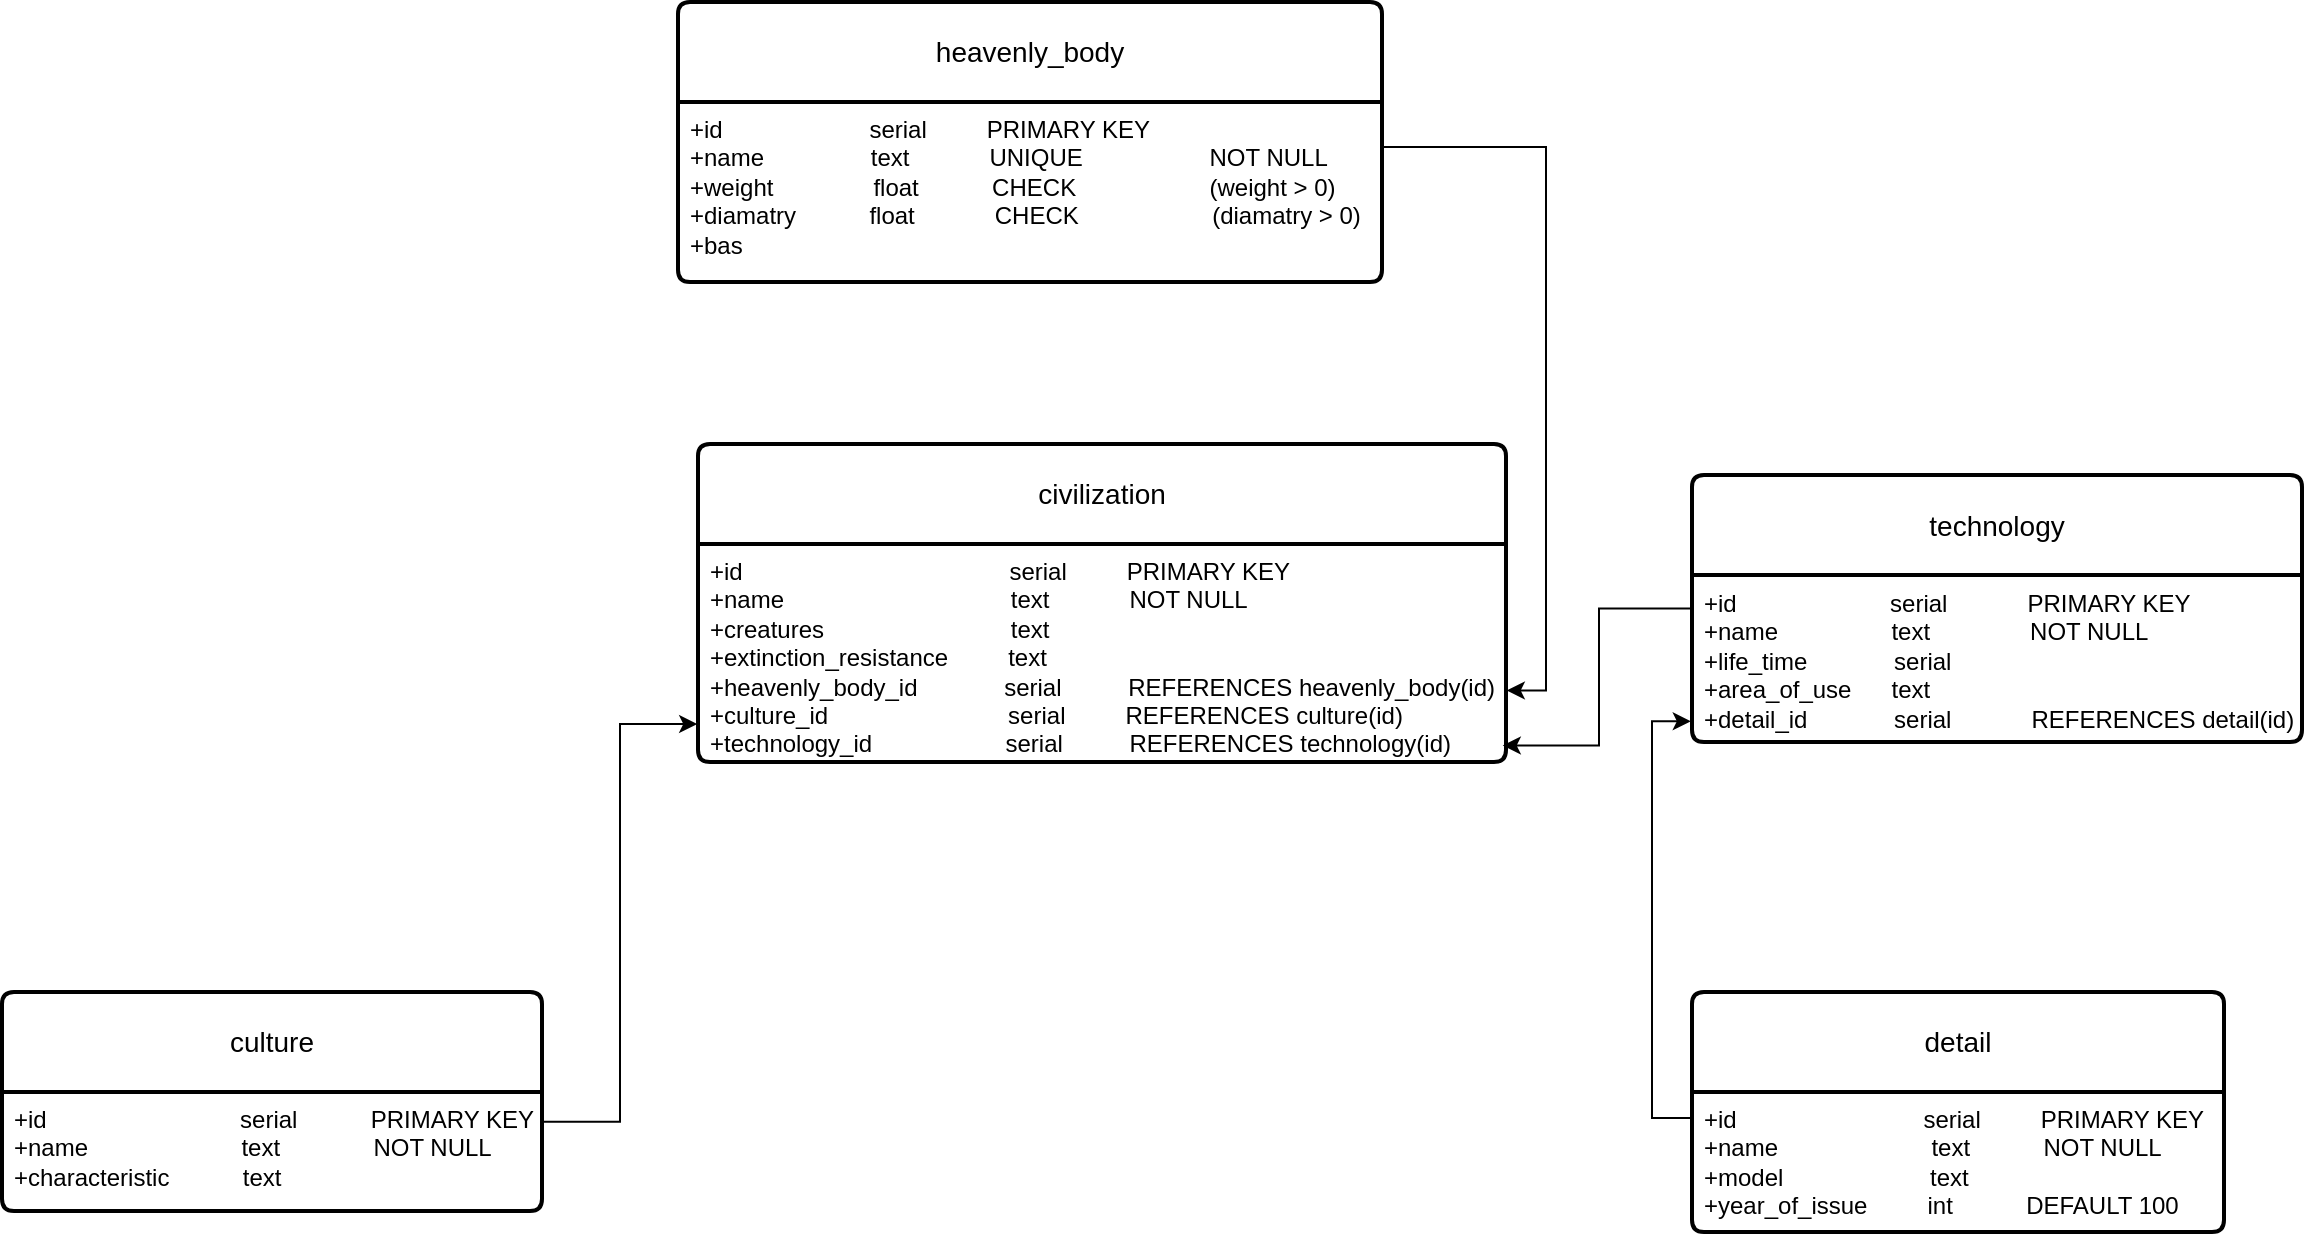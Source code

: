 <mxfile version="23.1.5" type="device">
  <diagram name="Страница — 1" id="gwiKWopHcoj25q2YkUQp">
    <mxGraphModel dx="1690" dy="603" grid="0" gridSize="10" guides="1" tooltips="1" connect="1" arrows="1" fold="1" page="0" pageScale="1" pageWidth="827" pageHeight="1169" math="0" shadow="0">
      <root>
        <mxCell id="0" />
        <mxCell id="1" parent="0" />
        <mxCell id="g9nBR0Q08pUEuEZV9WjA-49" value="heavenly_body" style="swimlane;childLayout=stackLayout;horizontal=1;startSize=50;horizontalStack=0;rounded=1;fontSize=14;fontStyle=0;strokeWidth=2;resizeParent=0;resizeLast=1;shadow=0;dashed=0;align=center;arcSize=4;whiteSpace=wrap;html=1;" parent="1" vertex="1">
          <mxGeometry x="236" y="73" width="352" height="140" as="geometry" />
        </mxCell>
        <mxCell id="g9nBR0Q08pUEuEZV9WjA-50" value="+id&amp;nbsp; &amp;nbsp; &amp;nbsp; &amp;nbsp; &amp;nbsp; &amp;nbsp; &amp;nbsp; &amp;nbsp; &amp;nbsp; &amp;nbsp; &amp;nbsp; serial&amp;nbsp; &amp;nbsp; &amp;nbsp; &amp;nbsp; &amp;nbsp;PRIMARY KEY&amp;nbsp;&amp;nbsp;&lt;br&gt;+name&amp;nbsp; &amp;nbsp; &amp;nbsp; &amp;nbsp; &amp;nbsp; &amp;nbsp; &amp;nbsp; &amp;nbsp; text&amp;nbsp; &amp;nbsp; &amp;nbsp; &amp;nbsp; &amp;nbsp; &amp;nbsp; UNIQUE &lt;span style=&quot;&quot;&gt;&lt;span style=&quot;white-space: pre;&quot;&gt;&amp;nbsp;&amp;nbsp;&amp;nbsp;&amp;nbsp;&lt;/span&gt;&lt;/span&gt;&amp;nbsp; &amp;nbsp; &amp;nbsp; &amp;nbsp; &amp;nbsp; &amp;nbsp; &amp;nbsp; NOT NULL&lt;br&gt;+weight&amp;nbsp; &amp;nbsp; &amp;nbsp; &amp;nbsp; &amp;nbsp; &amp;nbsp; &amp;nbsp; &amp;nbsp;float&amp;nbsp; &amp;nbsp; &amp;nbsp; &amp;nbsp; &amp;nbsp; &amp;nbsp;CHECK&amp;nbsp; &amp;nbsp; &amp;nbsp; &amp;nbsp; &amp;nbsp; &amp;nbsp; &amp;nbsp; &amp;nbsp; &amp;nbsp; &amp;nbsp; (weight &amp;gt; 0)&lt;br&gt;+diamatry&amp;nbsp; &amp;nbsp; &amp;nbsp; &amp;nbsp; &amp;nbsp; &amp;nbsp;float&amp;nbsp; &amp;nbsp; &amp;nbsp; &amp;nbsp; &amp;nbsp; &amp;nbsp; CHECK&amp;nbsp; &amp;nbsp; &amp;nbsp; &amp;nbsp; &amp;nbsp; &amp;nbsp; &amp;nbsp; &amp;nbsp; &amp;nbsp; &amp;nbsp; (diamatry &amp;gt; 0)&lt;br&gt;+bas" style="align=left;strokeColor=none;fillColor=none;spacingLeft=4;fontSize=12;verticalAlign=top;resizable=0;rotatable=0;part=1;html=1;" parent="g9nBR0Q08pUEuEZV9WjA-49" vertex="1">
          <mxGeometry y="50" width="352" height="90" as="geometry" />
        </mxCell>
        <mxCell id="g9nBR0Q08pUEuEZV9WjA-63" value="technology" style="swimlane;childLayout=stackLayout;horizontal=1;startSize=50;horizontalStack=0;rounded=1;fontSize=14;fontStyle=0;strokeWidth=2;resizeParent=0;resizeLast=1;shadow=0;dashed=0;align=center;arcSize=4;whiteSpace=wrap;html=1;" parent="1" vertex="1">
          <mxGeometry x="743" y="309.5" width="305" height="133.5" as="geometry" />
        </mxCell>
        <mxCell id="g9nBR0Q08pUEuEZV9WjA-64" value="+id&amp;nbsp; &amp;nbsp; &amp;nbsp; &amp;nbsp; &amp;nbsp; &amp;nbsp; &amp;nbsp; &amp;nbsp; &amp;nbsp; &amp;nbsp; &amp;nbsp; &amp;nbsp;serial&amp;nbsp; &amp;nbsp; &amp;nbsp; &amp;nbsp; &amp;nbsp; &amp;nbsp; PRIMARY KEY&lt;br&gt;+name&amp;nbsp; &amp;nbsp; &amp;nbsp; &amp;nbsp; &amp;nbsp; &amp;nbsp; &amp;nbsp; &amp;nbsp; &amp;nbsp;text&amp;nbsp; &amp;nbsp; &amp;nbsp; &amp;nbsp; &amp;nbsp; &amp;nbsp; &amp;nbsp; &amp;nbsp;NOT NULL&lt;br&gt;+life_time&amp;nbsp; &amp;nbsp; &amp;nbsp; &amp;nbsp; &amp;nbsp; &amp;nbsp; &amp;nbsp;serial&lt;br&gt;+area_of_use&amp;nbsp; &amp;nbsp; &amp;nbsp; text&lt;br&gt;+detail_id&amp;nbsp; &amp;nbsp; &amp;nbsp; &amp;nbsp; &amp;nbsp; &amp;nbsp; &amp;nbsp;serial&amp;nbsp; &amp;nbsp; &amp;nbsp; &amp;nbsp; &amp;nbsp; &amp;nbsp; REFERENCES detail(id)&amp;nbsp; &amp;nbsp;&amp;nbsp;" style="align=left;strokeColor=none;fillColor=none;spacingLeft=4;fontSize=12;verticalAlign=top;resizable=0;rotatable=0;part=1;html=1;" parent="g9nBR0Q08pUEuEZV9WjA-63" vertex="1">
          <mxGeometry y="50" width="305" height="83.5" as="geometry" />
        </mxCell>
        <mxCell id="g9nBR0Q08pUEuEZV9WjA-65" value="civilization" style="swimlane;childLayout=stackLayout;horizontal=1;startSize=50;horizontalStack=0;rounded=1;fontSize=14;fontStyle=0;strokeWidth=2;resizeParent=0;resizeLast=1;shadow=0;dashed=0;align=center;arcSize=4;whiteSpace=wrap;html=1;" parent="1" vertex="1">
          <mxGeometry x="246" y="294" width="404" height="159" as="geometry" />
        </mxCell>
        <mxCell id="g9nBR0Q08pUEuEZV9WjA-66" value="+id&amp;nbsp; &amp;nbsp; &amp;nbsp; &amp;nbsp; &amp;nbsp; &amp;nbsp; &amp;nbsp; &amp;nbsp; &amp;nbsp; &amp;nbsp; &amp;nbsp; &amp;nbsp; &amp;nbsp; &amp;nbsp; &amp;nbsp; &amp;nbsp; &amp;nbsp; &amp;nbsp; &amp;nbsp; &amp;nbsp; serial&amp;nbsp; &amp;nbsp; &amp;nbsp; &amp;nbsp; &amp;nbsp;PRIMARY KEY&lt;br&gt;+name&amp;nbsp; &amp;nbsp; &amp;nbsp; &amp;nbsp; &amp;nbsp; &amp;nbsp; &amp;nbsp; &amp;nbsp; &amp;nbsp; &amp;nbsp; &amp;nbsp; &amp;nbsp; &amp;nbsp; &amp;nbsp; &amp;nbsp; &amp;nbsp; &amp;nbsp; text&amp;nbsp; &amp;nbsp; &amp;nbsp; &amp;nbsp; &amp;nbsp; &amp;nbsp; NOT NULL&lt;br&gt;+creatures&amp;nbsp; &amp;nbsp; &amp;nbsp; &amp;nbsp; &amp;nbsp; &amp;nbsp; &amp;nbsp; &amp;nbsp; &amp;nbsp; &amp;nbsp; &amp;nbsp; &amp;nbsp; &amp;nbsp; &amp;nbsp; text&lt;br&gt;+extinction_resistance&amp;nbsp; &amp;nbsp; &amp;nbsp; &amp;nbsp; &amp;nbsp;text&lt;br&gt;+heavenly_body_id&amp;nbsp; &amp;nbsp; &amp;nbsp; &amp;nbsp; &amp;nbsp; &amp;nbsp; &amp;nbsp;serial&amp;nbsp; &amp;nbsp; &amp;nbsp; &amp;nbsp; &amp;nbsp;&amp;nbsp;REFERENCES heavenly_body(id)&lt;br&gt;+culture_id&amp;nbsp; &amp;nbsp; &amp;nbsp; &amp;nbsp; &amp;nbsp; &amp;nbsp; &amp;nbsp; &amp;nbsp; &amp;nbsp; &amp;nbsp; &amp;nbsp; &amp;nbsp; &amp;nbsp; &amp;nbsp;serial&amp;nbsp; &amp;nbsp; &amp;nbsp; &amp;nbsp; &amp;nbsp;REFERENCES culture(id)&lt;br&gt;+technology_id&amp;nbsp; &amp;nbsp; &amp;nbsp; &amp;nbsp; &amp;nbsp; &amp;nbsp; &amp;nbsp; &amp;nbsp; &amp;nbsp; &amp;nbsp; serial&amp;nbsp; &amp;nbsp; &amp;nbsp; &amp;nbsp; &amp;nbsp;&amp;nbsp;REFERENCES technology(id)" style="align=left;strokeColor=none;fillColor=none;spacingLeft=4;fontSize=12;verticalAlign=top;resizable=0;rotatable=0;part=1;html=1;" parent="g9nBR0Q08pUEuEZV9WjA-65" vertex="1">
          <mxGeometry y="50" width="404" height="109" as="geometry" />
        </mxCell>
        <mxCell id="g9nBR0Q08pUEuEZV9WjA-67" value="culture" style="swimlane;childLayout=stackLayout;horizontal=1;startSize=50;horizontalStack=0;rounded=1;fontSize=14;fontStyle=0;strokeWidth=2;resizeParent=0;resizeLast=1;shadow=0;dashed=0;align=center;arcSize=4;whiteSpace=wrap;html=1;" parent="1" vertex="1">
          <mxGeometry x="-102" y="568" width="270" height="109.5" as="geometry" />
        </mxCell>
        <mxCell id="g9nBR0Q08pUEuEZV9WjA-68" value="+id&amp;nbsp; &amp;nbsp; &amp;nbsp; &amp;nbsp; &amp;nbsp; &amp;nbsp; &amp;nbsp; &amp;nbsp; &amp;nbsp; &amp;nbsp; &amp;nbsp; &amp;nbsp; &amp;nbsp; &amp;nbsp; &amp;nbsp;serial&amp;nbsp; &amp;nbsp; &amp;nbsp; &amp;nbsp; &amp;nbsp; &amp;nbsp;PRIMARY KEY&lt;br&gt;+name&amp;nbsp; &amp;nbsp; &amp;nbsp; &amp;nbsp; &amp;nbsp; &amp;nbsp; &amp;nbsp; &amp;nbsp; &amp;nbsp; &amp;nbsp; &amp;nbsp; &amp;nbsp;text&amp;nbsp; &amp;nbsp; &amp;nbsp; &amp;nbsp; &amp;nbsp; &amp;nbsp; &amp;nbsp; NOT NULL&lt;br&gt;+characteristic&amp;nbsp; &amp;nbsp; &amp;nbsp; &amp;nbsp; &amp;nbsp; &amp;nbsp;text" style="align=left;strokeColor=none;fillColor=none;spacingLeft=4;fontSize=12;verticalAlign=top;resizable=0;rotatable=0;part=1;html=1;" parent="g9nBR0Q08pUEuEZV9WjA-67" vertex="1">
          <mxGeometry y="50" width="270" height="59.5" as="geometry" />
        </mxCell>
        <mxCell id="g9nBR0Q08pUEuEZV9WjA-69" value="detail" style="swimlane;childLayout=stackLayout;horizontal=1;startSize=50;horizontalStack=0;rounded=1;fontSize=14;fontStyle=0;strokeWidth=2;resizeParent=0;resizeLast=1;shadow=0;dashed=0;align=center;arcSize=4;whiteSpace=wrap;html=1;" parent="1" vertex="1">
          <mxGeometry x="743" y="568" width="266" height="120" as="geometry" />
        </mxCell>
        <mxCell id="g9nBR0Q08pUEuEZV9WjA-70" value="+id&amp;nbsp; &amp;nbsp; &amp;nbsp; &amp;nbsp; &amp;nbsp; &amp;nbsp; &amp;nbsp; &amp;nbsp; &amp;nbsp; &amp;nbsp; &amp;nbsp; &amp;nbsp; &amp;nbsp; &amp;nbsp; serial&amp;nbsp; &amp;nbsp; &amp;nbsp; &amp;nbsp; &amp;nbsp;PRIMARY KEY&lt;br&gt;+name&amp;nbsp; &amp;nbsp; &amp;nbsp; &amp;nbsp; &amp;nbsp; &amp;nbsp; &amp;nbsp; &amp;nbsp; &amp;nbsp; &amp;nbsp; &amp;nbsp; &amp;nbsp;text&amp;nbsp; &amp;nbsp; &amp;nbsp; &amp;nbsp; &amp;nbsp; &amp;nbsp;NOT NULL&lt;br&gt;+model&amp;nbsp; &amp;nbsp; &amp;nbsp; &amp;nbsp; &amp;nbsp; &amp;nbsp; &amp;nbsp; &amp;nbsp; &amp;nbsp; &amp;nbsp; &amp;nbsp; text&lt;br&gt;+year_of_issue&amp;nbsp; &amp;nbsp; &amp;nbsp; &amp;nbsp; &amp;nbsp;int&amp;nbsp; &amp;nbsp; &amp;nbsp; &amp;nbsp; &amp;nbsp; &amp;nbsp;DEFAULT 100" style="align=left;strokeColor=none;fillColor=none;spacingLeft=4;fontSize=12;verticalAlign=top;resizable=0;rotatable=0;part=1;html=1;" parent="g9nBR0Q08pUEuEZV9WjA-69" vertex="1">
          <mxGeometry y="50" width="266" height="70" as="geometry" />
        </mxCell>
        <mxCell id="g9nBR0Q08pUEuEZV9WjA-85" style="edgeStyle=orthogonalEdgeStyle;rounded=0;orthogonalLoop=1;jettySize=auto;html=1;exitX=1;exitY=0.25;exitDx=0;exitDy=0;entryX=-0.001;entryY=0.826;entryDx=0;entryDy=0;entryPerimeter=0;" parent="1" source="g9nBR0Q08pUEuEZV9WjA-68" target="g9nBR0Q08pUEuEZV9WjA-66" edge="1">
          <mxGeometry relative="1" as="geometry" />
        </mxCell>
        <mxCell id="g9nBR0Q08pUEuEZV9WjA-87" style="edgeStyle=orthogonalEdgeStyle;rounded=0;orthogonalLoop=1;jettySize=auto;html=1;exitX=0;exitY=0.5;exitDx=0;exitDy=0;entryX=0.996;entryY=0.924;entryDx=0;entryDy=0;entryPerimeter=0;" parent="1" source="g9nBR0Q08pUEuEZV9WjA-63" target="g9nBR0Q08pUEuEZV9WjA-66" edge="1">
          <mxGeometry relative="1" as="geometry" />
        </mxCell>
        <mxCell id="g9nBR0Q08pUEuEZV9WjA-88" style="edgeStyle=orthogonalEdgeStyle;rounded=0;orthogonalLoop=1;jettySize=auto;html=1;exitX=0;exitY=0.25;exitDx=0;exitDy=0;entryX=-0.002;entryY=0.876;entryDx=0;entryDy=0;entryPerimeter=0;" parent="1" source="g9nBR0Q08pUEuEZV9WjA-70" target="g9nBR0Q08pUEuEZV9WjA-64" edge="1">
          <mxGeometry relative="1" as="geometry">
            <Array as="points">
              <mxPoint x="743" y="631" />
              <mxPoint x="723" y="631" />
              <mxPoint x="723" y="433" />
            </Array>
          </mxGeometry>
        </mxCell>
        <mxCell id="g9nBR0Q08pUEuEZV9WjA-90" style="edgeStyle=orthogonalEdgeStyle;rounded=0;orthogonalLoop=1;jettySize=auto;html=1;exitX=1;exitY=0.25;exitDx=0;exitDy=0;entryX=1.001;entryY=0.672;entryDx=0;entryDy=0;entryPerimeter=0;" parent="1" source="g9nBR0Q08pUEuEZV9WjA-50" target="g9nBR0Q08pUEuEZV9WjA-66" edge="1">
          <mxGeometry relative="1" as="geometry">
            <mxPoint x="697.111" y="206.667" as="targetPoint" />
          </mxGeometry>
        </mxCell>
      </root>
    </mxGraphModel>
  </diagram>
</mxfile>
